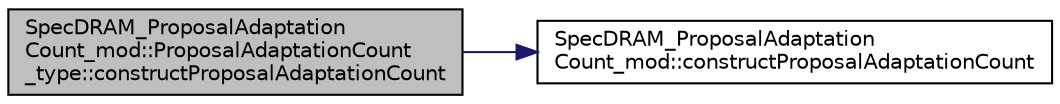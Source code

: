 digraph "SpecDRAM_ProposalAdaptationCount_mod::ProposalAdaptationCount_type::constructProposalAdaptationCount"
{
 // LATEX_PDF_SIZE
  edge [fontname="Helvetica",fontsize="10",labelfontname="Helvetica",labelfontsize="10"];
  node [fontname="Helvetica",fontsize="10",shape=record];
  rankdir="LR";
  Node1 [label="SpecDRAM_ProposalAdaptation\lCount_mod::ProposalAdaptationCount\l_type::constructProposalAdaptationCount",height=0.2,width=0.4,color="black", fillcolor="grey75", style="filled", fontcolor="black",tooltip=" "];
  Node1 -> Node2 [color="midnightblue",fontsize="10",style="solid",fontname="Helvetica"];
  Node2 [label="SpecDRAM_ProposalAdaptation\lCount_mod::constructProposalAdaptationCount",height=0.2,width=0.4,color="black", fillcolor="white", style="filled",URL="$namespaceSpecDRAM__ProposalAdaptationCount__mod.html#a52fe4cec8c1b643823834c1e7c920031",tooltip=" "];
}
